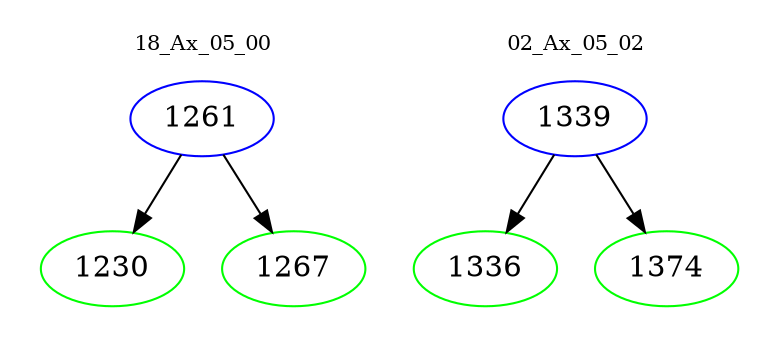 digraph{
subgraph cluster_0 {
color = white
label = "18_Ax_05_00";
fontsize=10;
T0_1261 [label="1261", color="blue"]
T0_1261 -> T0_1230 [color="black"]
T0_1230 [label="1230", color="green"]
T0_1261 -> T0_1267 [color="black"]
T0_1267 [label="1267", color="green"]
}
subgraph cluster_1 {
color = white
label = "02_Ax_05_02";
fontsize=10;
T1_1339 [label="1339", color="blue"]
T1_1339 -> T1_1336 [color="black"]
T1_1336 [label="1336", color="green"]
T1_1339 -> T1_1374 [color="black"]
T1_1374 [label="1374", color="green"]
}
}
